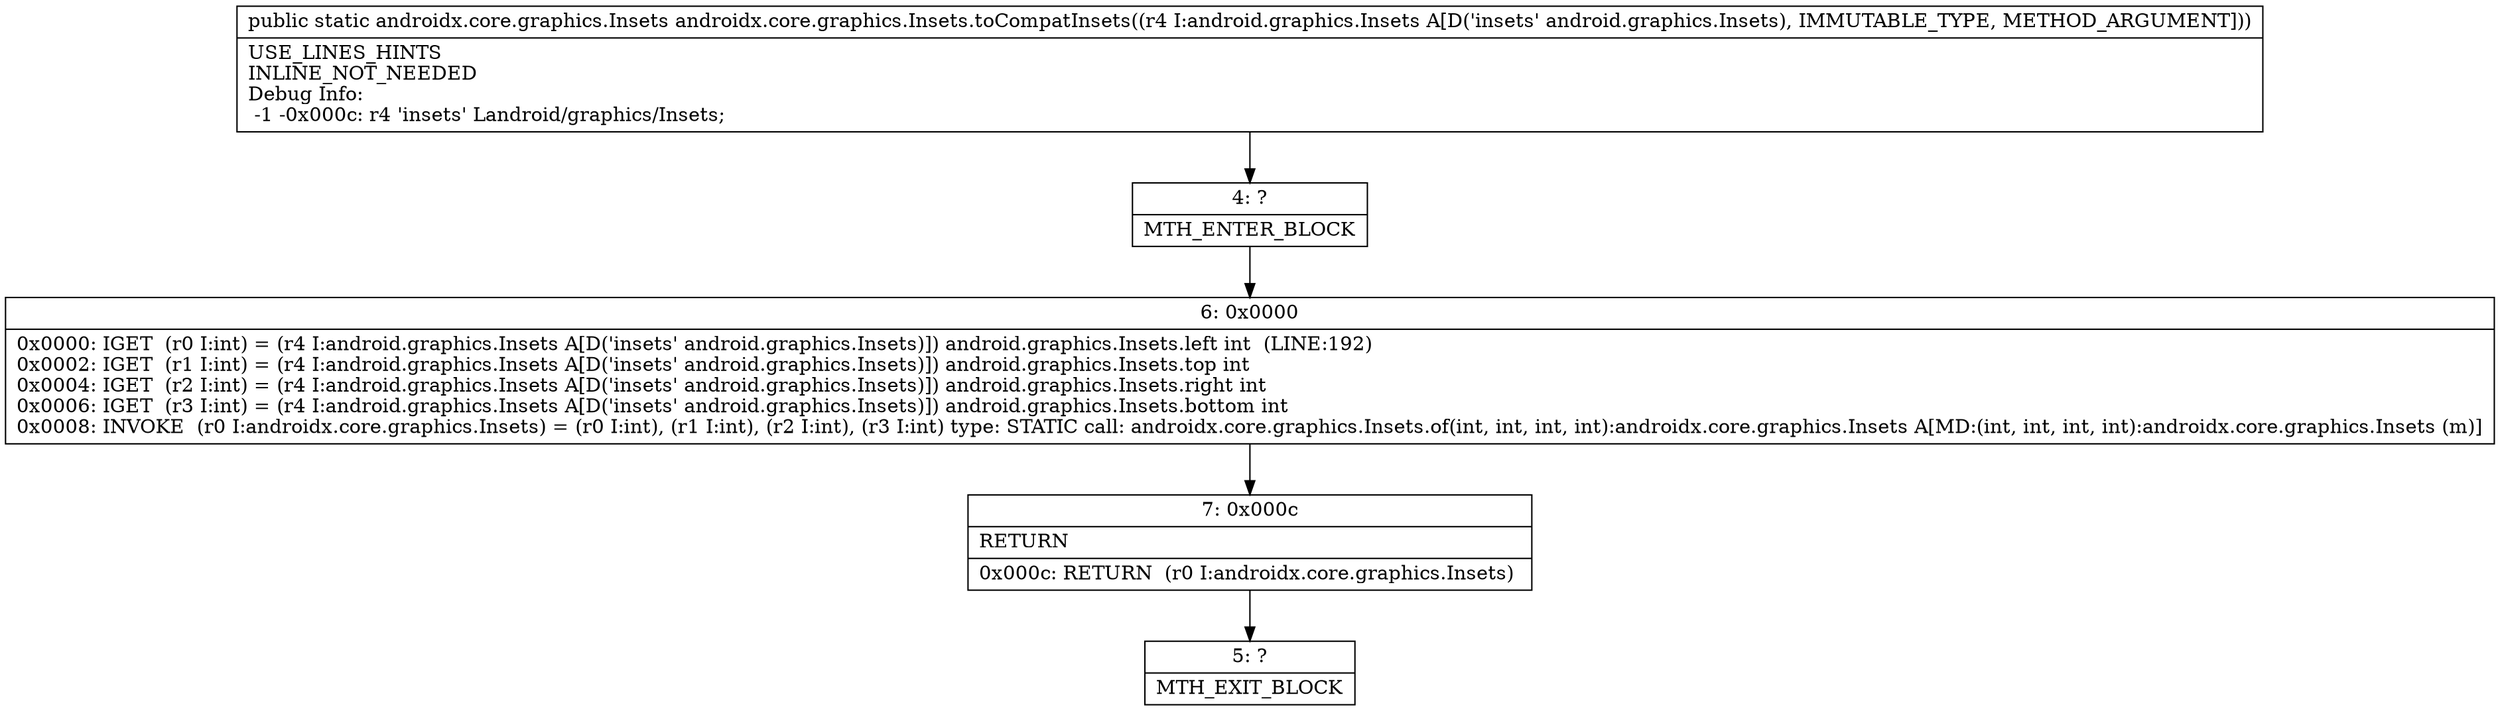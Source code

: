 digraph "CFG forandroidx.core.graphics.Insets.toCompatInsets(Landroid\/graphics\/Insets;)Landroidx\/core\/graphics\/Insets;" {
Node_4 [shape=record,label="{4\:\ ?|MTH_ENTER_BLOCK\l}"];
Node_6 [shape=record,label="{6\:\ 0x0000|0x0000: IGET  (r0 I:int) = (r4 I:android.graphics.Insets A[D('insets' android.graphics.Insets)]) android.graphics.Insets.left int  (LINE:192)\l0x0002: IGET  (r1 I:int) = (r4 I:android.graphics.Insets A[D('insets' android.graphics.Insets)]) android.graphics.Insets.top int \l0x0004: IGET  (r2 I:int) = (r4 I:android.graphics.Insets A[D('insets' android.graphics.Insets)]) android.graphics.Insets.right int \l0x0006: IGET  (r3 I:int) = (r4 I:android.graphics.Insets A[D('insets' android.graphics.Insets)]) android.graphics.Insets.bottom int \l0x0008: INVOKE  (r0 I:androidx.core.graphics.Insets) = (r0 I:int), (r1 I:int), (r2 I:int), (r3 I:int) type: STATIC call: androidx.core.graphics.Insets.of(int, int, int, int):androidx.core.graphics.Insets A[MD:(int, int, int, int):androidx.core.graphics.Insets (m)]\l}"];
Node_7 [shape=record,label="{7\:\ 0x000c|RETURN\l|0x000c: RETURN  (r0 I:androidx.core.graphics.Insets) \l}"];
Node_5 [shape=record,label="{5\:\ ?|MTH_EXIT_BLOCK\l}"];
MethodNode[shape=record,label="{public static androidx.core.graphics.Insets androidx.core.graphics.Insets.toCompatInsets((r4 I:android.graphics.Insets A[D('insets' android.graphics.Insets), IMMUTABLE_TYPE, METHOD_ARGUMENT]))  | USE_LINES_HINTS\lINLINE_NOT_NEEDED\lDebug Info:\l  \-1 \-0x000c: r4 'insets' Landroid\/graphics\/Insets;\l}"];
MethodNode -> Node_4;Node_4 -> Node_6;
Node_6 -> Node_7;
Node_7 -> Node_5;
}

